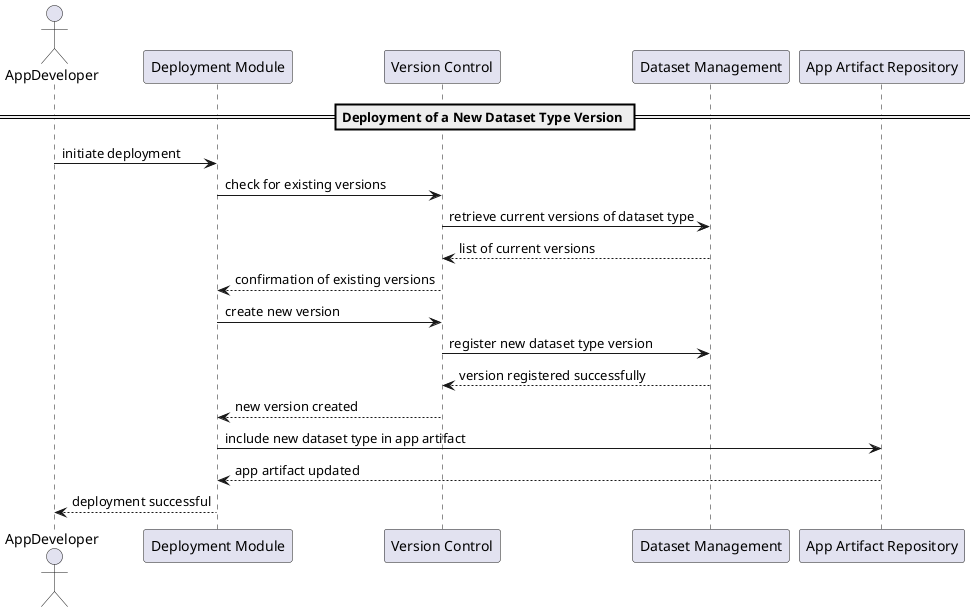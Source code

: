 @startuml
actor AppDeveloper as developer
participant "Deployment Module" as deployment
participant "Version Control" as vcontrol
participant "Dataset Management" as management
participant "App Artifact Repository" as repository

== Deployment of a New Dataset Type Version ==

developer -> deployment: initiate deployment
deployment -> vcontrol: check for existing versions
vcontrol -> management: retrieve current versions of dataset type
management --> vcontrol: list of current versions
vcontrol --> deployment: confirmation of existing versions
deployment -> vcontrol: create new version
vcontrol -> management: register new dataset type version
management --> vcontrol: version registered successfully
vcontrol --> deployment: new version created
deployment -> repository: include new dataset type in app artifact
repository --> deployment: app artifact updated
deployment --> developer: deployment successful

@enduml